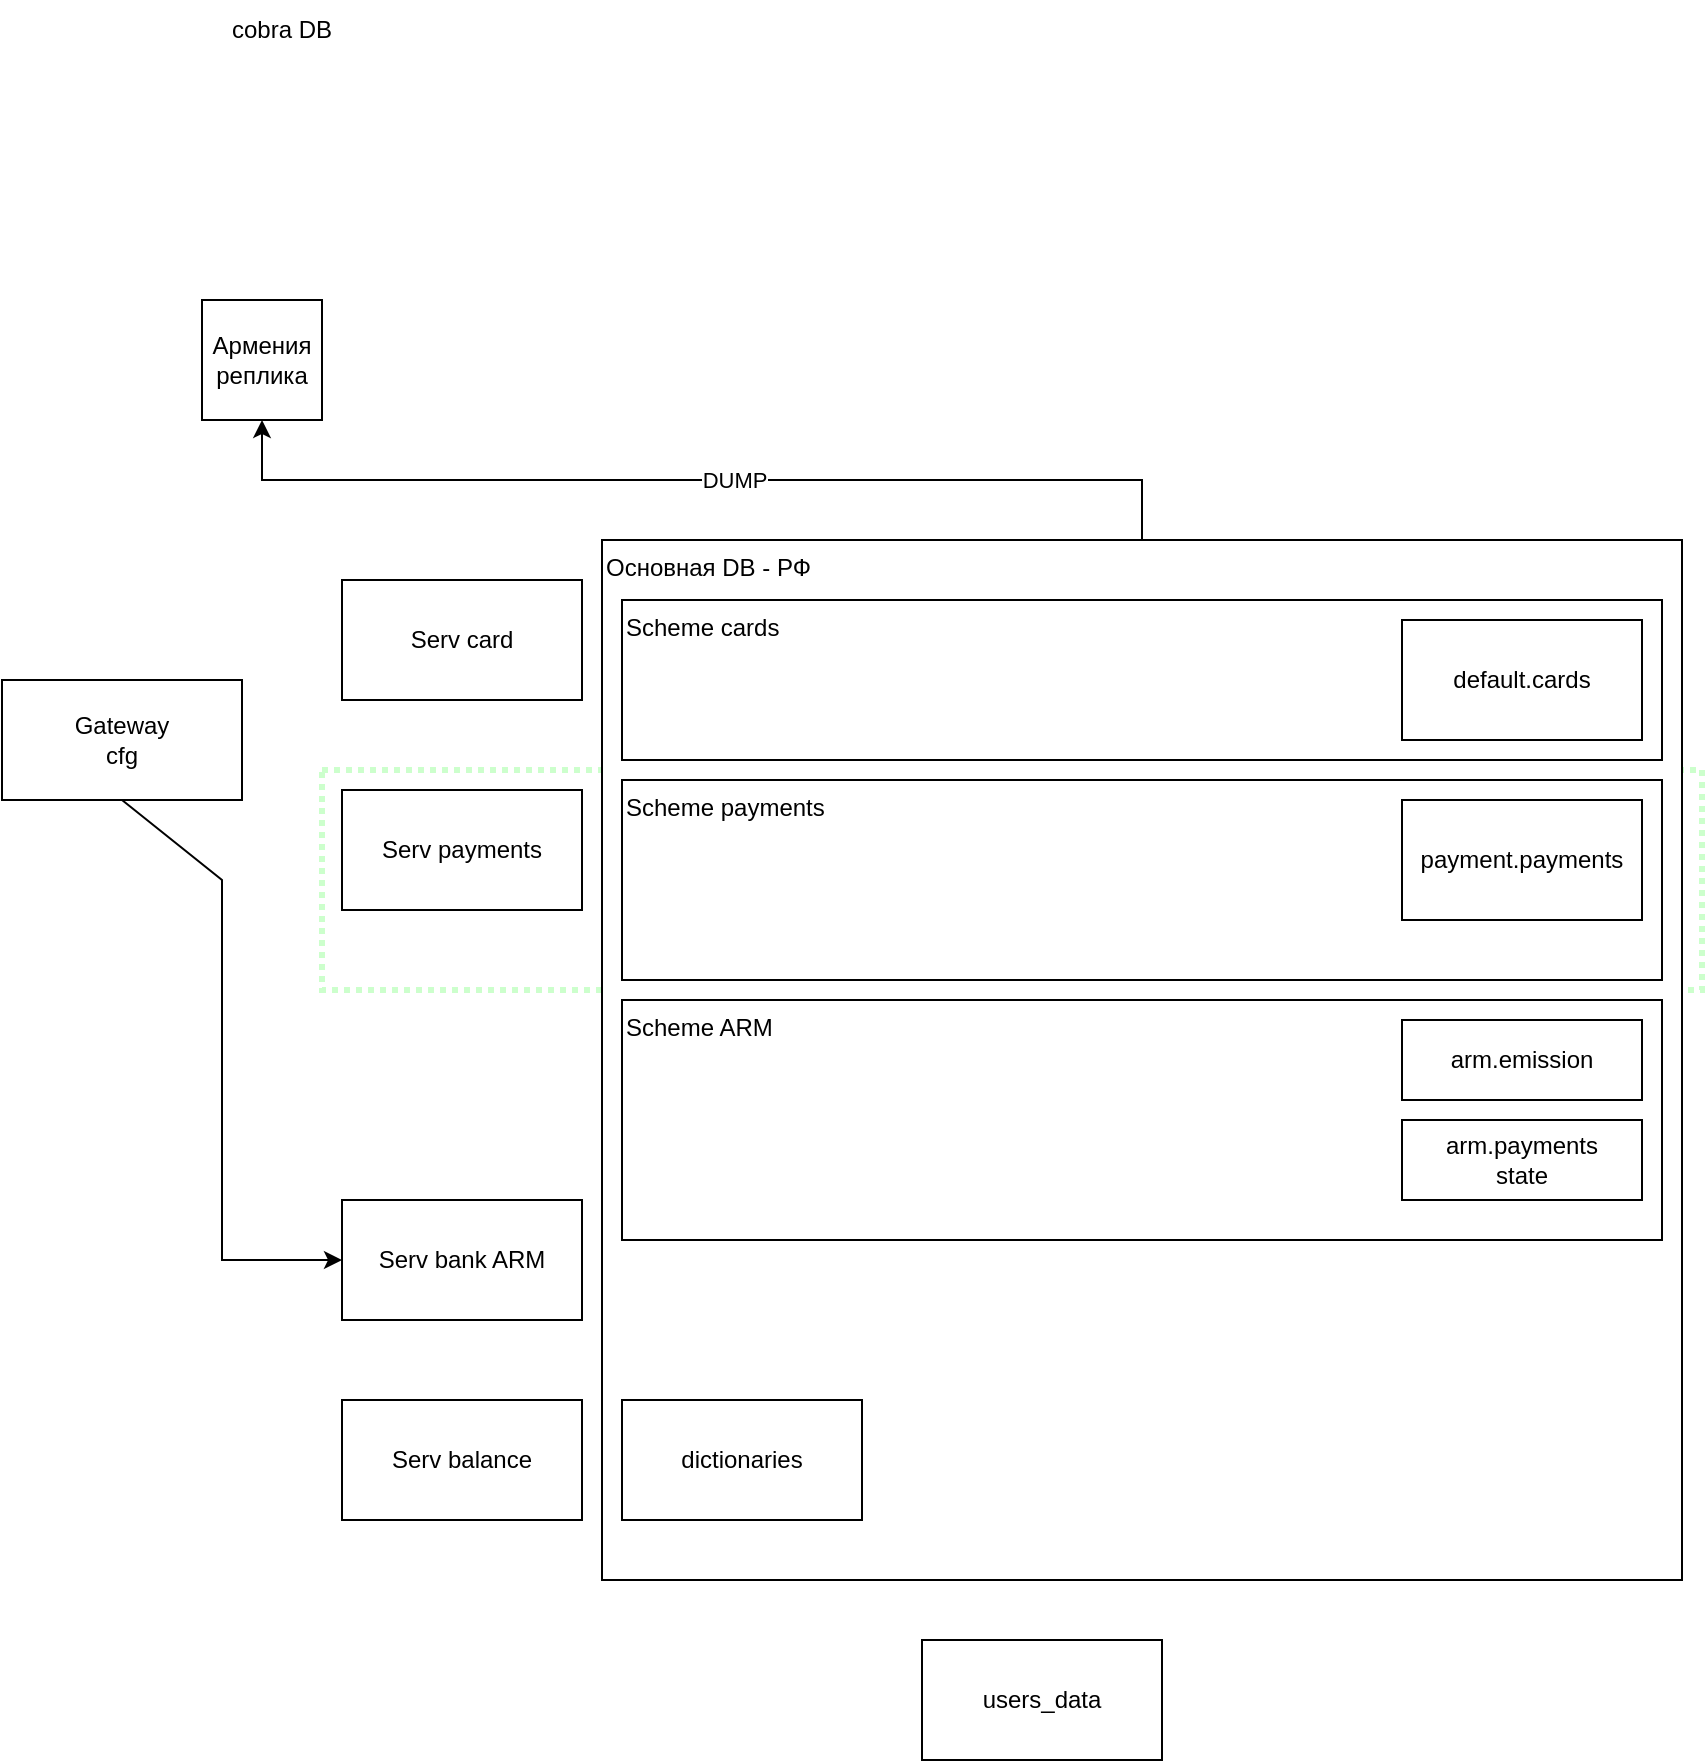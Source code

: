 <mxfile version="24.8.3">
  <diagram name="Page-1" id="Hn28ElPpoE1fGSyyux5D">
    <mxGraphModel dx="2062" dy="729" grid="1" gridSize="10" guides="1" tooltips="1" connect="1" arrows="1" fold="1" page="1" pageScale="1" pageWidth="850" pageHeight="1100" math="0" shadow="0">
      <root>
        <mxCell id="0" />
        <mxCell id="1" parent="0" />
        <mxCell id="pXgOiuOrskxZuiEhMHbN-18" value="" style="rounded=0;whiteSpace=wrap;html=1;fillColor=none;strokeColor=#99FF99;opacity=50;strokeWidth=3;dashed=1;dashPattern=1 1;" vertex="1" parent="1">
          <mxGeometry x="100" y="425" width="690" height="110" as="geometry" />
        </mxCell>
        <mxCell id="pXgOiuOrskxZuiEhMHbN-1" value="Армения&lt;br&gt;реплика" style="whiteSpace=wrap;html=1;aspect=fixed;" vertex="1" parent="1">
          <mxGeometry x="40" y="190" width="60" height="60" as="geometry" />
        </mxCell>
        <mxCell id="pXgOiuOrskxZuiEhMHbN-2" value="cobra DB" style="text;html=1;align=center;verticalAlign=middle;whiteSpace=wrap;rounded=0;" vertex="1" parent="1">
          <mxGeometry x="40" y="40" width="80" height="30" as="geometry" />
        </mxCell>
        <mxCell id="pXgOiuOrskxZuiEhMHbN-3" value="Основная DB - РФ" style="rounded=0;whiteSpace=wrap;html=1;align=left;verticalAlign=top;" vertex="1" parent="1">
          <mxGeometry x="240" y="310" width="540" height="520" as="geometry" />
        </mxCell>
        <mxCell id="pXgOiuOrskxZuiEhMHbN-4" value="" style="endArrow=classic;html=1;rounded=0;entryX=0.5;entryY=1;entryDx=0;entryDy=0;exitX=0.5;exitY=0;exitDx=0;exitDy=0;" edge="1" parent="1" source="pXgOiuOrskxZuiEhMHbN-3" target="pXgOiuOrskxZuiEhMHbN-1">
          <mxGeometry width="50" height="50" relative="1" as="geometry">
            <mxPoint x="390" y="370" as="sourcePoint" />
            <mxPoint x="440" y="320" as="targetPoint" />
            <Array as="points">
              <mxPoint x="510" y="280" />
              <mxPoint x="70" y="280" />
            </Array>
          </mxGeometry>
        </mxCell>
        <mxCell id="pXgOiuOrskxZuiEhMHbN-5" value="DUMP" style="edgeLabel;html=1;align=center;verticalAlign=middle;resizable=0;points=[];" vertex="1" connectable="0" parent="pXgOiuOrskxZuiEhMHbN-4">
          <mxGeometry x="-0.065" relative="1" as="geometry">
            <mxPoint as="offset" />
          </mxGeometry>
        </mxCell>
        <mxCell id="pXgOiuOrskxZuiEhMHbN-8" value="Scheme ARM" style="rounded=0;whiteSpace=wrap;html=1;align=left;verticalAlign=top;" vertex="1" parent="1">
          <mxGeometry x="250" y="540" width="520" height="120" as="geometry" />
        </mxCell>
        <mxCell id="pXgOiuOrskxZuiEhMHbN-7" value="arm.emission" style="rounded=0;whiteSpace=wrap;html=1;" vertex="1" parent="1">
          <mxGeometry x="640" y="550" width="120" height="40" as="geometry" />
        </mxCell>
        <mxCell id="pXgOiuOrskxZuiEhMHbN-9" value="Serv bank ARM" style="rounded=0;whiteSpace=wrap;html=1;" vertex="1" parent="1">
          <mxGeometry x="110" y="640" width="120" height="60" as="geometry" />
        </mxCell>
        <mxCell id="pXgOiuOrskxZuiEhMHbN-10" value="Serv card" style="rounded=0;whiteSpace=wrap;html=1;" vertex="1" parent="1">
          <mxGeometry x="110" y="330" width="120" height="60" as="geometry" />
        </mxCell>
        <mxCell id="pXgOiuOrskxZuiEhMHbN-11" value="arm.payments&lt;br&gt;state" style="rounded=0;whiteSpace=wrap;html=1;" vertex="1" parent="1">
          <mxGeometry x="640" y="600" width="120" height="40" as="geometry" />
        </mxCell>
        <mxCell id="pXgOiuOrskxZuiEhMHbN-12" value="Serv payments" style="rounded=0;whiteSpace=wrap;html=1;" vertex="1" parent="1">
          <mxGeometry x="110" y="435" width="120" height="60" as="geometry" />
        </mxCell>
        <mxCell id="pXgOiuOrskxZuiEhMHbN-14" value="Scheme payments" style="rounded=0;whiteSpace=wrap;html=1;horizontal=1;verticalAlign=top;align=left;" vertex="1" parent="1">
          <mxGeometry x="250" y="430" width="520" height="100" as="geometry" />
        </mxCell>
        <mxCell id="pXgOiuOrskxZuiEhMHbN-13" value="payment.payments" style="rounded=0;whiteSpace=wrap;html=1;" vertex="1" parent="1">
          <mxGeometry x="640" y="440" width="120" height="60" as="geometry" />
        </mxCell>
        <mxCell id="pXgOiuOrskxZuiEhMHbN-15" value="Gateway&lt;br&gt;cfg" style="rounded=0;whiteSpace=wrap;html=1;" vertex="1" parent="1">
          <mxGeometry x="-60" y="380" width="120" height="60" as="geometry" />
        </mxCell>
        <mxCell id="pXgOiuOrskxZuiEhMHbN-16" value="" style="endArrow=classic;html=1;rounded=0;exitX=0.5;exitY=1;exitDx=0;exitDy=0;entryX=0;entryY=0.5;entryDx=0;entryDy=0;" edge="1" parent="1" source="pXgOiuOrskxZuiEhMHbN-15" target="pXgOiuOrskxZuiEhMHbN-9">
          <mxGeometry width="50" height="50" relative="1" as="geometry">
            <mxPoint x="390" y="530" as="sourcePoint" />
            <mxPoint x="70" y="580" as="targetPoint" />
            <Array as="points">
              <mxPoint x="50" y="480" />
              <mxPoint x="50" y="670" />
            </Array>
          </mxGeometry>
        </mxCell>
        <mxCell id="pXgOiuOrskxZuiEhMHbN-20" value="Scheme cards" style="rounded=0;whiteSpace=wrap;html=1;verticalAlign=top;align=left;" vertex="1" parent="1">
          <mxGeometry x="250" y="340" width="520" height="80" as="geometry" />
        </mxCell>
        <mxCell id="pXgOiuOrskxZuiEhMHbN-6" value="default.cards" style="rounded=0;whiteSpace=wrap;html=1;" vertex="1" parent="1">
          <mxGeometry x="640" y="350" width="120" height="60" as="geometry" />
        </mxCell>
        <mxCell id="pXgOiuOrskxZuiEhMHbN-22" value="dictionaries" style="rounded=0;whiteSpace=wrap;html=1;" vertex="1" parent="1">
          <mxGeometry x="250" y="740" width="120" height="60" as="geometry" />
        </mxCell>
        <mxCell id="pXgOiuOrskxZuiEhMHbN-23" value="users_data" style="rounded=0;whiteSpace=wrap;html=1;" vertex="1" parent="1">
          <mxGeometry x="400" y="860" width="120" height="60" as="geometry" />
        </mxCell>
        <mxCell id="pXgOiuOrskxZuiEhMHbN-24" value="Serv balance" style="rounded=0;whiteSpace=wrap;html=1;" vertex="1" parent="1">
          <mxGeometry x="110" y="740" width="120" height="60" as="geometry" />
        </mxCell>
      </root>
    </mxGraphModel>
  </diagram>
</mxfile>
